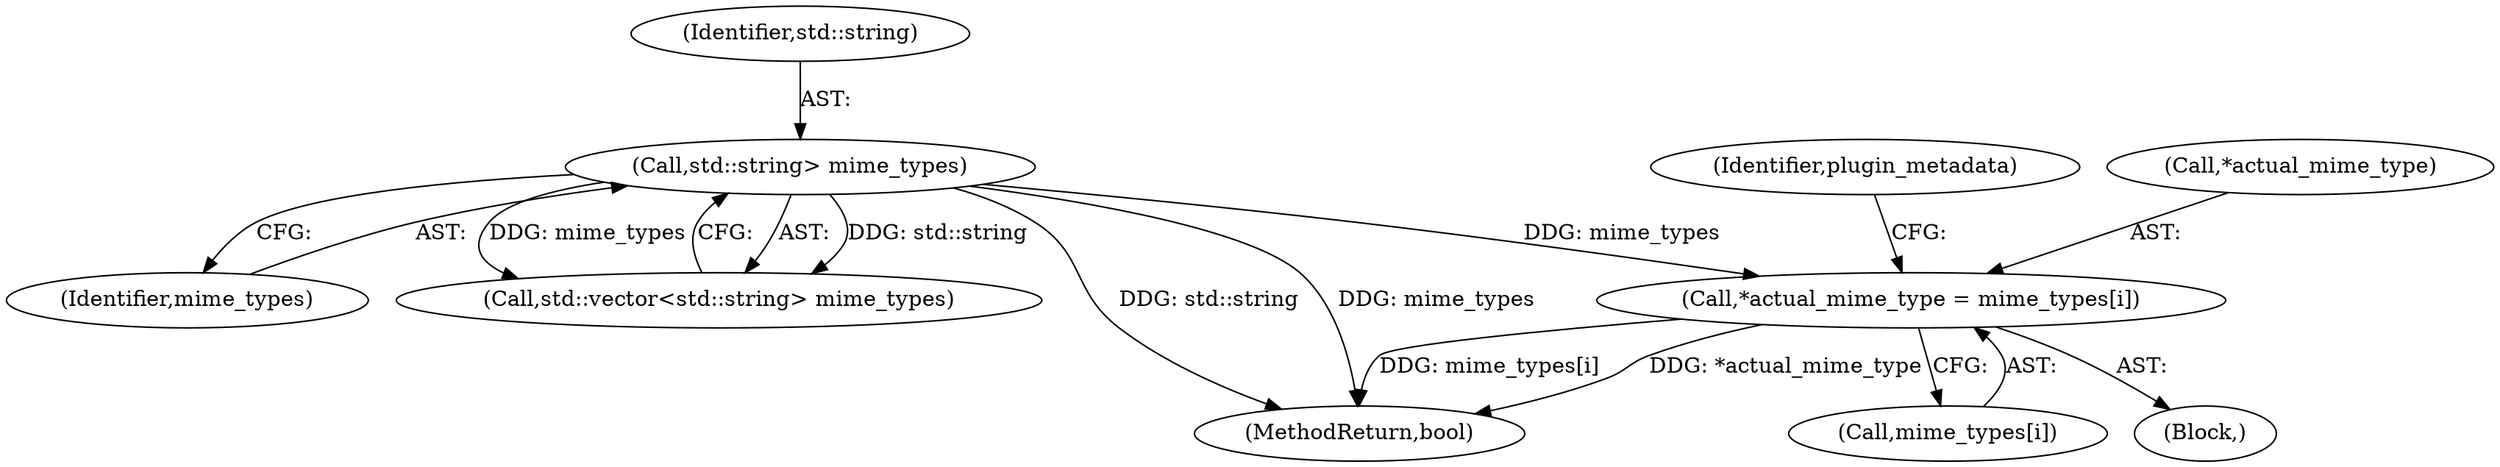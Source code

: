 digraph "0_Chrome_ac8bd041b81e46e4e4fcd5021aaa5499703952e6_0@array" {
"1000193" [label="(Call,*actual_mime_type = mime_types[i])"];
"1000117" [label="(Call,std::string> mime_types)"];
"1000117" [label="(Call,std::string> mime_types)"];
"1000115" [label="(Call,std::vector<std::string> mime_types)"];
"1000109" [label="(Block,)"];
"1000119" [label="(Identifier,mime_types)"];
"1000200" [label="(Identifier,plugin_metadata)"];
"1000193" [label="(Call,*actual_mime_type = mime_types[i])"];
"1000118" [label="(Identifier,std::string)"];
"1000209" [label="(MethodReturn,bool)"];
"1000194" [label="(Call,*actual_mime_type)"];
"1000196" [label="(Call,mime_types[i])"];
"1000193" -> "1000109"  [label="AST: "];
"1000193" -> "1000196"  [label="CFG: "];
"1000194" -> "1000193"  [label="AST: "];
"1000196" -> "1000193"  [label="AST: "];
"1000200" -> "1000193"  [label="CFG: "];
"1000193" -> "1000209"  [label="DDG: *actual_mime_type"];
"1000193" -> "1000209"  [label="DDG: mime_types[i]"];
"1000117" -> "1000193"  [label="DDG: mime_types"];
"1000117" -> "1000115"  [label="AST: "];
"1000117" -> "1000119"  [label="CFG: "];
"1000118" -> "1000117"  [label="AST: "];
"1000119" -> "1000117"  [label="AST: "];
"1000115" -> "1000117"  [label="CFG: "];
"1000117" -> "1000209"  [label="DDG: std::string"];
"1000117" -> "1000209"  [label="DDG: mime_types"];
"1000117" -> "1000115"  [label="DDG: std::string"];
"1000117" -> "1000115"  [label="DDG: mime_types"];
}
